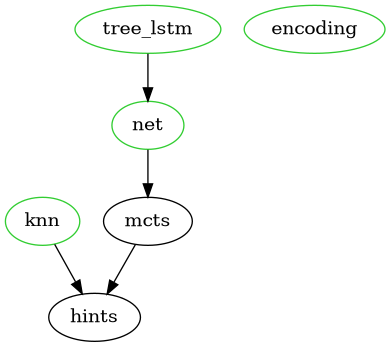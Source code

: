 @startdotdigraph Dependency{    knn[color=limegreen];    tree_lstm[color=limegreen];    encoding[color=limegreen];    net[color=limegreen];    knn -> hints;    mcts -> hints;    tree_lstm -> net;    net -> mcts;'    hints -> main'    mcts -> main'    net -> main'    encoding -> main'    tree_lstm -> main}@enddot